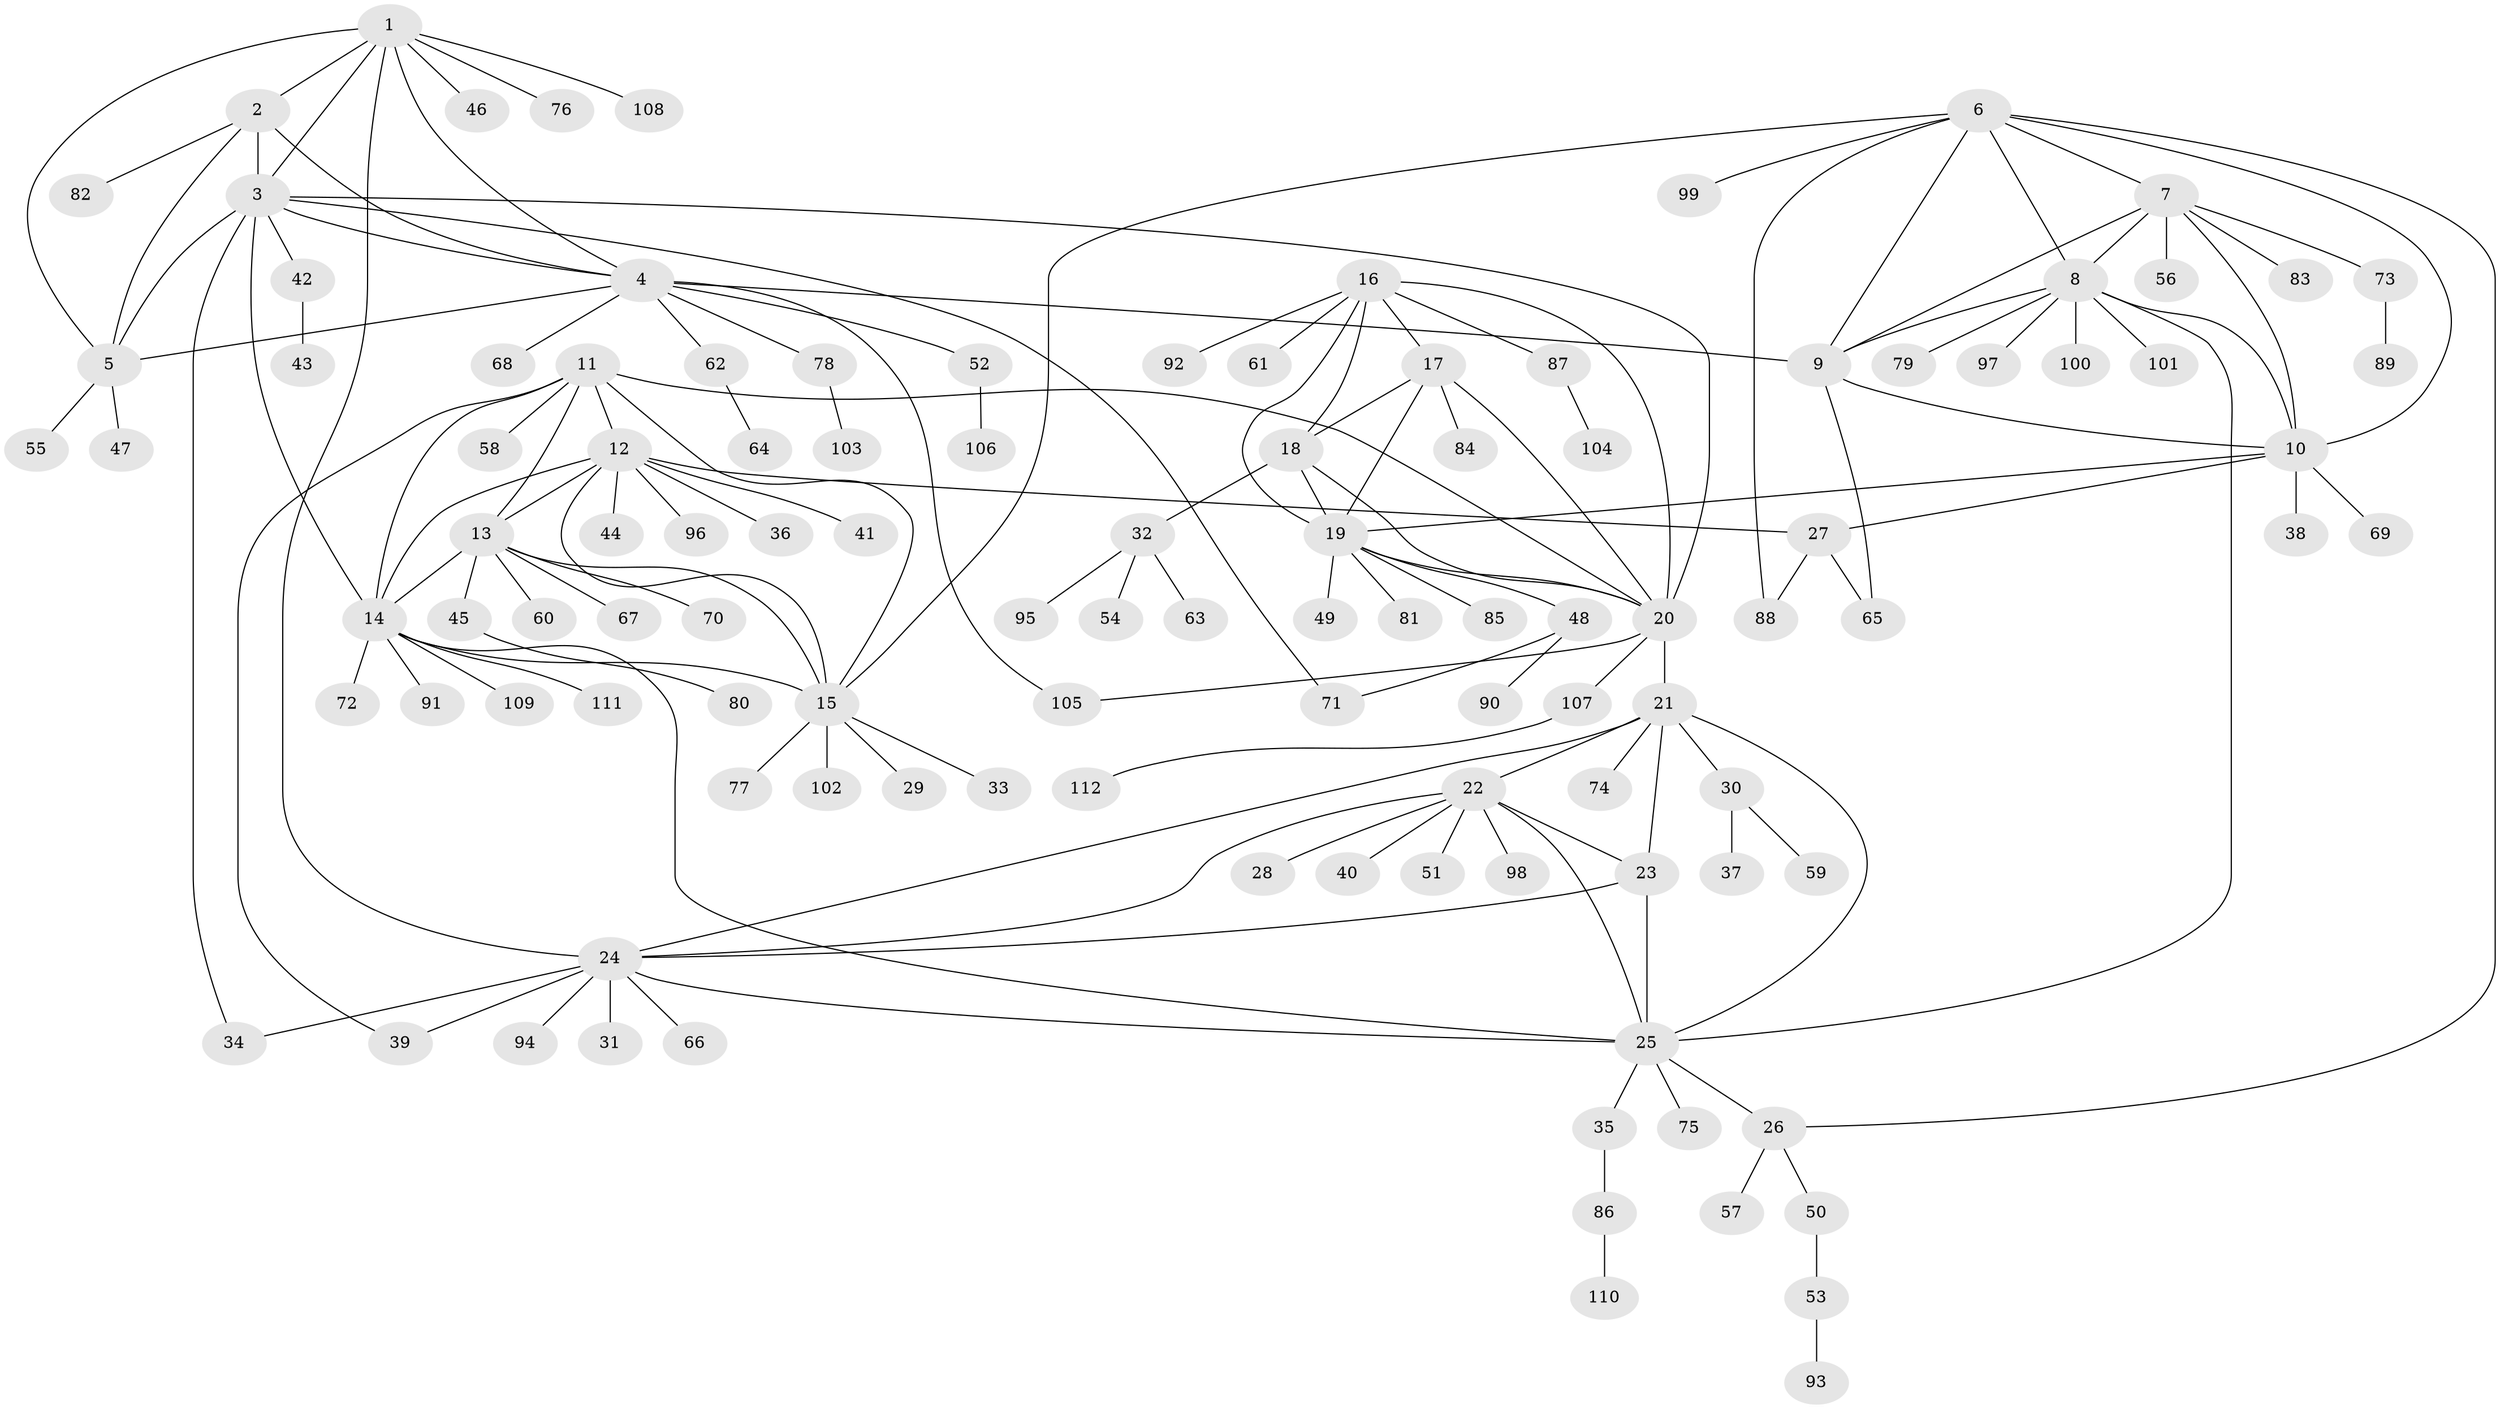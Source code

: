 // Generated by graph-tools (version 1.1) at 2025/26/03/09/25 03:26:47]
// undirected, 112 vertices, 155 edges
graph export_dot {
graph [start="1"]
  node [color=gray90,style=filled];
  1;
  2;
  3;
  4;
  5;
  6;
  7;
  8;
  9;
  10;
  11;
  12;
  13;
  14;
  15;
  16;
  17;
  18;
  19;
  20;
  21;
  22;
  23;
  24;
  25;
  26;
  27;
  28;
  29;
  30;
  31;
  32;
  33;
  34;
  35;
  36;
  37;
  38;
  39;
  40;
  41;
  42;
  43;
  44;
  45;
  46;
  47;
  48;
  49;
  50;
  51;
  52;
  53;
  54;
  55;
  56;
  57;
  58;
  59;
  60;
  61;
  62;
  63;
  64;
  65;
  66;
  67;
  68;
  69;
  70;
  71;
  72;
  73;
  74;
  75;
  76;
  77;
  78;
  79;
  80;
  81;
  82;
  83;
  84;
  85;
  86;
  87;
  88;
  89;
  90;
  91;
  92;
  93;
  94;
  95;
  96;
  97;
  98;
  99;
  100;
  101;
  102;
  103;
  104;
  105;
  106;
  107;
  108;
  109;
  110;
  111;
  112;
  1 -- 2;
  1 -- 3;
  1 -- 4;
  1 -- 5;
  1 -- 24;
  1 -- 46;
  1 -- 76;
  1 -- 108;
  2 -- 3;
  2 -- 4;
  2 -- 5;
  2 -- 82;
  3 -- 4;
  3 -- 5;
  3 -- 14;
  3 -- 20;
  3 -- 34;
  3 -- 42;
  3 -- 71;
  4 -- 5;
  4 -- 9;
  4 -- 52;
  4 -- 62;
  4 -- 68;
  4 -- 78;
  4 -- 105;
  5 -- 47;
  5 -- 55;
  6 -- 7;
  6 -- 8;
  6 -- 9;
  6 -- 10;
  6 -- 15;
  6 -- 26;
  6 -- 88;
  6 -- 99;
  7 -- 8;
  7 -- 9;
  7 -- 10;
  7 -- 56;
  7 -- 73;
  7 -- 83;
  8 -- 9;
  8 -- 10;
  8 -- 25;
  8 -- 79;
  8 -- 97;
  8 -- 100;
  8 -- 101;
  9 -- 10;
  9 -- 65;
  10 -- 19;
  10 -- 27;
  10 -- 38;
  10 -- 69;
  11 -- 12;
  11 -- 13;
  11 -- 14;
  11 -- 15;
  11 -- 20;
  11 -- 39;
  11 -- 58;
  12 -- 13;
  12 -- 14;
  12 -- 15;
  12 -- 27;
  12 -- 36;
  12 -- 41;
  12 -- 44;
  12 -- 96;
  13 -- 14;
  13 -- 15;
  13 -- 45;
  13 -- 60;
  13 -- 67;
  13 -- 70;
  14 -- 15;
  14 -- 25;
  14 -- 72;
  14 -- 91;
  14 -- 109;
  14 -- 111;
  15 -- 29;
  15 -- 33;
  15 -- 77;
  15 -- 102;
  16 -- 17;
  16 -- 18;
  16 -- 19;
  16 -- 20;
  16 -- 61;
  16 -- 87;
  16 -- 92;
  17 -- 18;
  17 -- 19;
  17 -- 20;
  17 -- 84;
  18 -- 19;
  18 -- 20;
  18 -- 32;
  19 -- 20;
  19 -- 48;
  19 -- 49;
  19 -- 81;
  19 -- 85;
  20 -- 21;
  20 -- 105;
  20 -- 107;
  21 -- 22;
  21 -- 23;
  21 -- 24;
  21 -- 25;
  21 -- 30;
  21 -- 74;
  22 -- 23;
  22 -- 24;
  22 -- 25;
  22 -- 28;
  22 -- 40;
  22 -- 51;
  22 -- 98;
  23 -- 24;
  23 -- 25;
  24 -- 25;
  24 -- 31;
  24 -- 34;
  24 -- 39;
  24 -- 66;
  24 -- 94;
  25 -- 26;
  25 -- 35;
  25 -- 75;
  26 -- 50;
  26 -- 57;
  27 -- 65;
  27 -- 88;
  30 -- 37;
  30 -- 59;
  32 -- 54;
  32 -- 63;
  32 -- 95;
  35 -- 86;
  42 -- 43;
  45 -- 80;
  48 -- 71;
  48 -- 90;
  50 -- 53;
  52 -- 106;
  53 -- 93;
  62 -- 64;
  73 -- 89;
  78 -- 103;
  86 -- 110;
  87 -- 104;
  107 -- 112;
}
